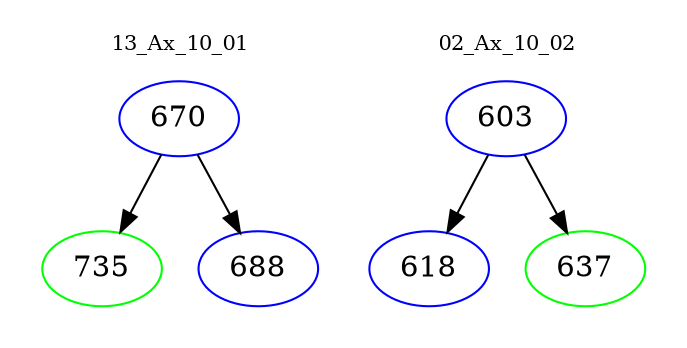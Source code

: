 digraph{
subgraph cluster_0 {
color = white
label = "13_Ax_10_01";
fontsize=10;
T0_670 [label="670", color="blue"]
T0_670 -> T0_735 [color="black"]
T0_735 [label="735", color="green"]
T0_670 -> T0_688 [color="black"]
T0_688 [label="688", color="blue"]
}
subgraph cluster_1 {
color = white
label = "02_Ax_10_02";
fontsize=10;
T1_603 [label="603", color="blue"]
T1_603 -> T1_618 [color="black"]
T1_618 [label="618", color="blue"]
T1_603 -> T1_637 [color="black"]
T1_637 [label="637", color="green"]
}
}
